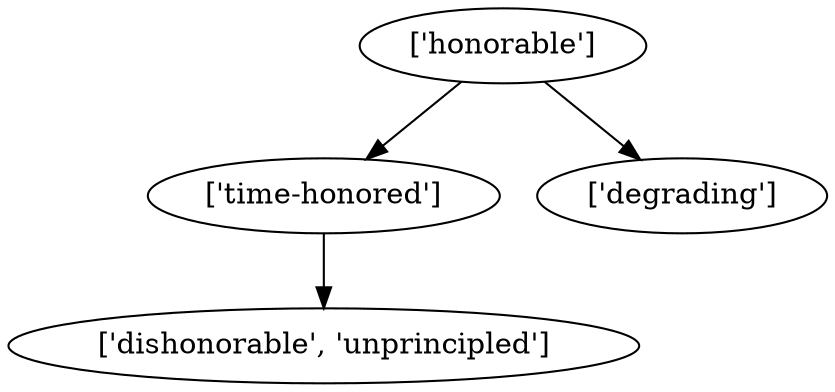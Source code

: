 strict digraph  {
	"['time-honored']" -> "['dishonorable', 'unprincipled']";
	"['honorable']" -> "['time-honored']";
	"['honorable']" -> "['degrading']";
}
